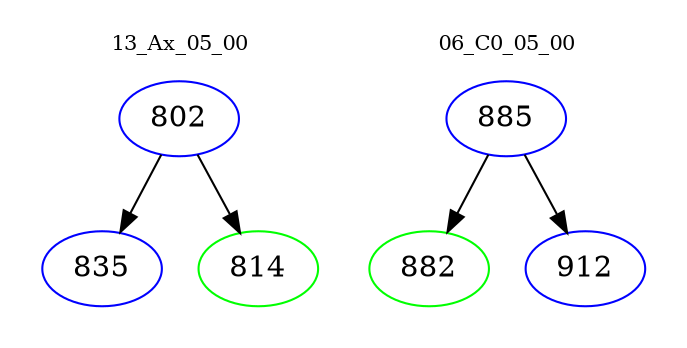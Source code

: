 digraph{
subgraph cluster_0 {
color = white
label = "13_Ax_05_00";
fontsize=10;
T0_802 [label="802", color="blue"]
T0_802 -> T0_835 [color="black"]
T0_835 [label="835", color="blue"]
T0_802 -> T0_814 [color="black"]
T0_814 [label="814", color="green"]
}
subgraph cluster_1 {
color = white
label = "06_C0_05_00";
fontsize=10;
T1_885 [label="885", color="blue"]
T1_885 -> T1_882 [color="black"]
T1_882 [label="882", color="green"]
T1_885 -> T1_912 [color="black"]
T1_912 [label="912", color="blue"]
}
}
